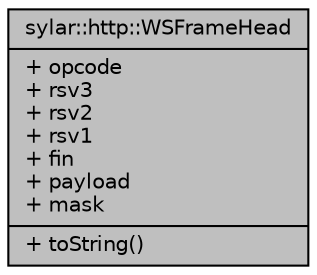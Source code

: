 digraph "sylar::http::WSFrameHead"
{
 // LATEX_PDF_SIZE
  edge [fontname="Helvetica",fontsize="10",labelfontname="Helvetica",labelfontsize="10"];
  node [fontname="Helvetica",fontsize="10",shape=record];
  Node1 [label="{sylar::http::WSFrameHead\n|+ opcode\l+ rsv3\l+ rsv2\l+ rsv1\l+ fin\l+ payload\l+ mask\l|+ toString()\l}",height=0.2,width=0.4,color="black", fillcolor="grey75", style="filled", fontcolor="black",tooltip=" "];
}
